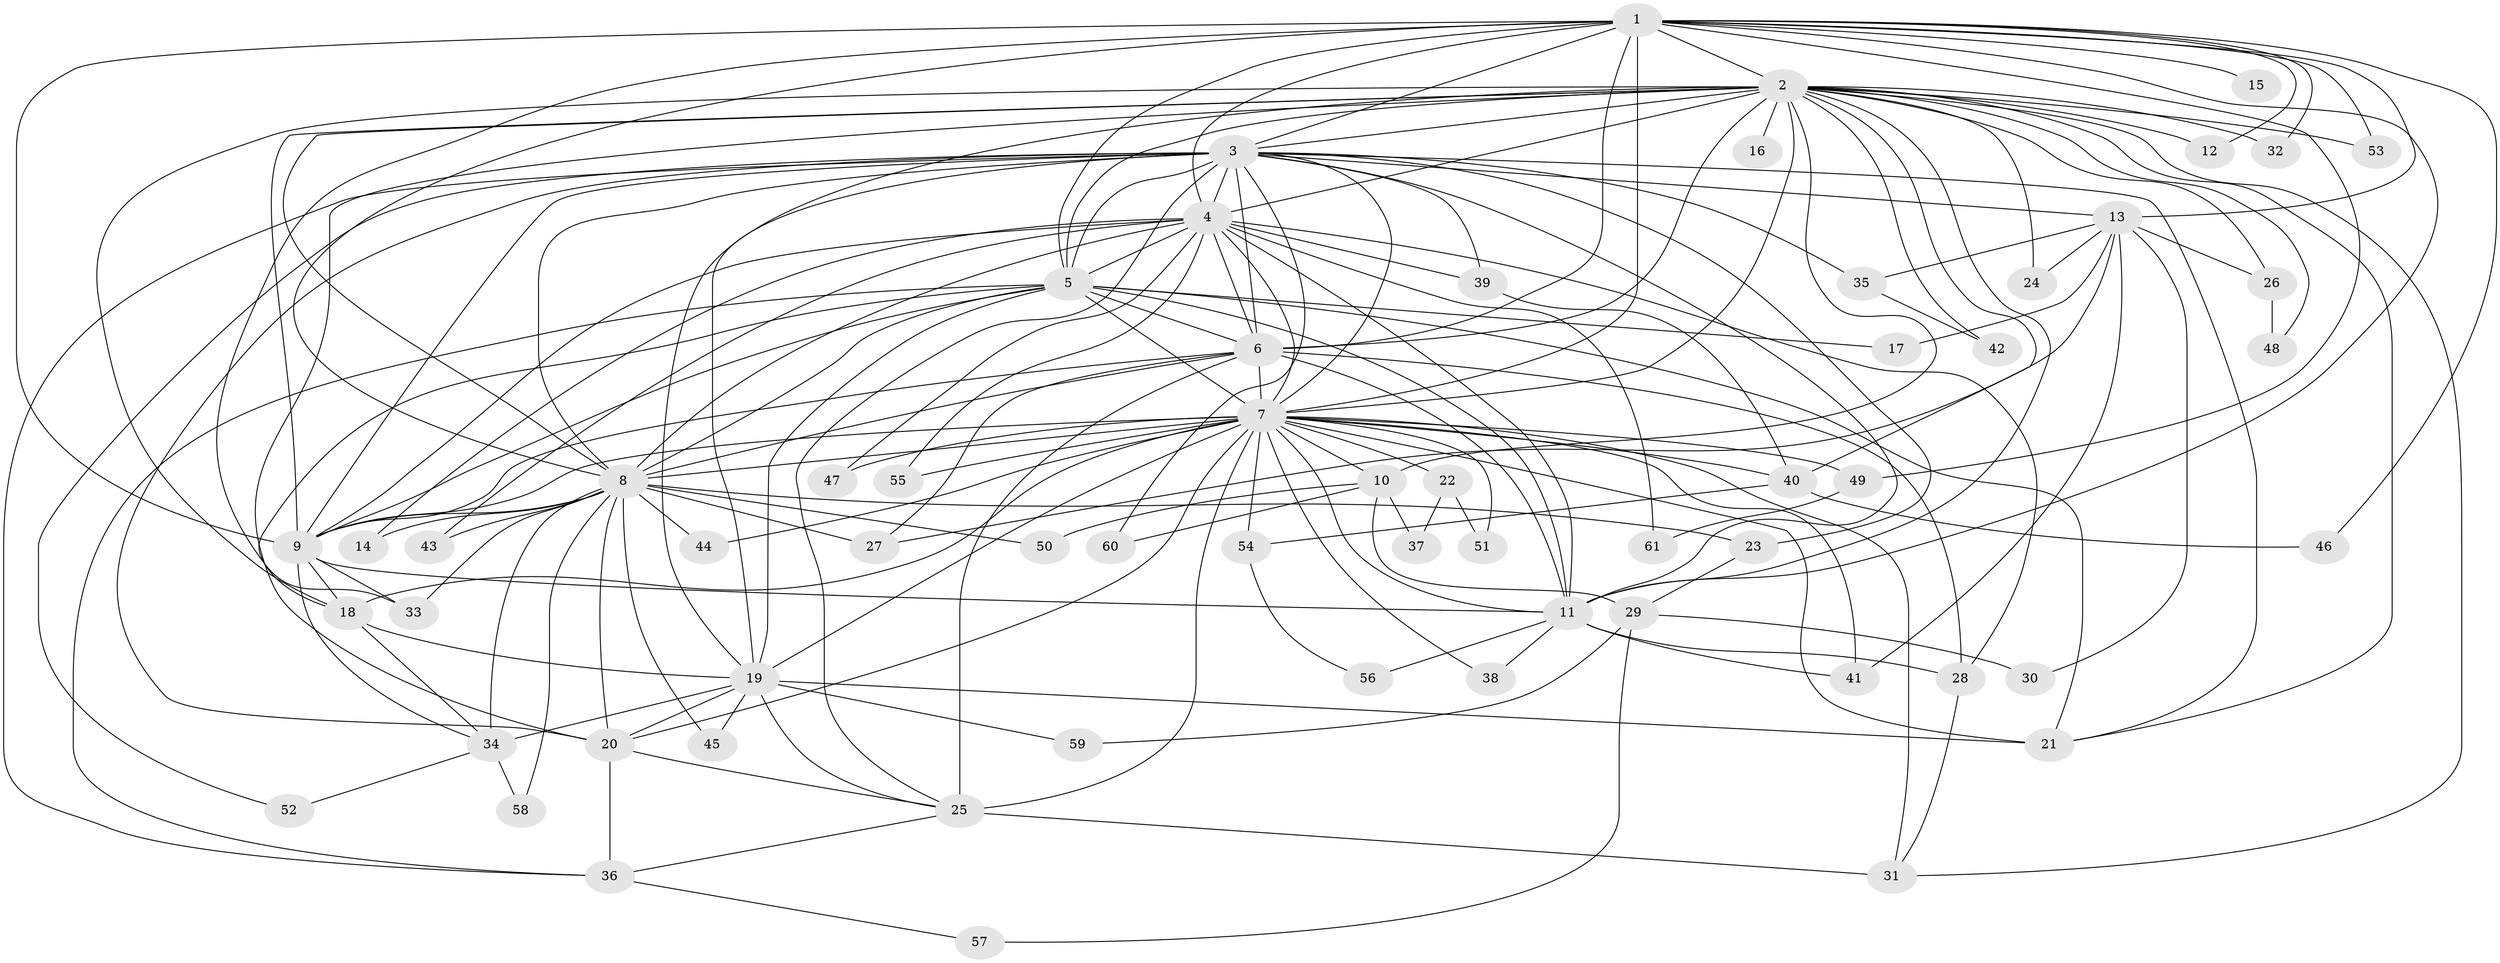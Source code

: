 // original degree distribution, {26: 0.01639344262295082, 29: 0.00819672131147541, 20: 0.00819672131147541, 14: 0.00819672131147541, 18: 0.00819672131147541, 22: 0.00819672131147541, 17: 0.00819672131147541, 23: 0.00819672131147541, 25: 0.00819672131147541, 7: 0.00819672131147541, 5: 0.03278688524590164, 2: 0.5819672131147541, 9: 0.01639344262295082, 16: 0.00819672131147541, 3: 0.1557377049180328, 4: 0.10655737704918032, 6: 0.00819672131147541}
// Generated by graph-tools (version 1.1) at 2025/34/03/09/25 02:34:37]
// undirected, 61 vertices, 168 edges
graph export_dot {
graph [start="1"]
  node [color=gray90,style=filled];
  1;
  2;
  3;
  4;
  5;
  6;
  7;
  8;
  9;
  10;
  11;
  12;
  13;
  14;
  15;
  16;
  17;
  18;
  19;
  20;
  21;
  22;
  23;
  24;
  25;
  26;
  27;
  28;
  29;
  30;
  31;
  32;
  33;
  34;
  35;
  36;
  37;
  38;
  39;
  40;
  41;
  42;
  43;
  44;
  45;
  46;
  47;
  48;
  49;
  50;
  51;
  52;
  53;
  54;
  55;
  56;
  57;
  58;
  59;
  60;
  61;
  1 -- 2 [weight=1.0];
  1 -- 3 [weight=3.0];
  1 -- 4 [weight=2.0];
  1 -- 5 [weight=1.0];
  1 -- 6 [weight=2.0];
  1 -- 7 [weight=4.0];
  1 -- 8 [weight=1.0];
  1 -- 9 [weight=2.0];
  1 -- 11 [weight=1.0];
  1 -- 12 [weight=1.0];
  1 -- 13 [weight=1.0];
  1 -- 15 [weight=1.0];
  1 -- 32 [weight=1.0];
  1 -- 33 [weight=1.0];
  1 -- 46 [weight=1.0];
  1 -- 49 [weight=1.0];
  1 -- 53 [weight=1.0];
  2 -- 3 [weight=2.0];
  2 -- 4 [weight=1.0];
  2 -- 5 [weight=1.0];
  2 -- 6 [weight=2.0];
  2 -- 7 [weight=2.0];
  2 -- 8 [weight=2.0];
  2 -- 9 [weight=1.0];
  2 -- 10 [weight=1.0];
  2 -- 11 [weight=1.0];
  2 -- 12 [weight=1.0];
  2 -- 16 [weight=1.0];
  2 -- 18 [weight=1.0];
  2 -- 19 [weight=1.0];
  2 -- 20 [weight=1.0];
  2 -- 21 [weight=1.0];
  2 -- 24 [weight=1.0];
  2 -- 26 [weight=1.0];
  2 -- 31 [weight=1.0];
  2 -- 32 [weight=1.0];
  2 -- 40 [weight=1.0];
  2 -- 42 [weight=1.0];
  2 -- 48 [weight=1.0];
  2 -- 53 [weight=1.0];
  3 -- 4 [weight=2.0];
  3 -- 5 [weight=2.0];
  3 -- 6 [weight=3.0];
  3 -- 7 [weight=2.0];
  3 -- 8 [weight=3.0];
  3 -- 9 [weight=2.0];
  3 -- 11 [weight=2.0];
  3 -- 13 [weight=1.0];
  3 -- 19 [weight=7.0];
  3 -- 20 [weight=1.0];
  3 -- 21 [weight=1.0];
  3 -- 23 [weight=2.0];
  3 -- 25 [weight=1.0];
  3 -- 35 [weight=1.0];
  3 -- 36 [weight=1.0];
  3 -- 39 [weight=1.0];
  3 -- 52 [weight=1.0];
  3 -- 60 [weight=1.0];
  4 -- 5 [weight=1.0];
  4 -- 6 [weight=1.0];
  4 -- 7 [weight=1.0];
  4 -- 8 [weight=1.0];
  4 -- 9 [weight=1.0];
  4 -- 11 [weight=3.0];
  4 -- 14 [weight=1.0];
  4 -- 28 [weight=1.0];
  4 -- 39 [weight=1.0];
  4 -- 43 [weight=1.0];
  4 -- 47 [weight=1.0];
  4 -- 55 [weight=1.0];
  4 -- 61 [weight=1.0];
  5 -- 6 [weight=2.0];
  5 -- 7 [weight=1.0];
  5 -- 8 [weight=1.0];
  5 -- 9 [weight=1.0];
  5 -- 11 [weight=13.0];
  5 -- 17 [weight=1.0];
  5 -- 18 [weight=1.0];
  5 -- 19 [weight=1.0];
  5 -- 21 [weight=1.0];
  5 -- 36 [weight=1.0];
  6 -- 7 [weight=1.0];
  6 -- 8 [weight=1.0];
  6 -- 9 [weight=1.0];
  6 -- 11 [weight=1.0];
  6 -- 25 [weight=2.0];
  6 -- 27 [weight=2.0];
  6 -- 28 [weight=1.0];
  7 -- 8 [weight=2.0];
  7 -- 9 [weight=10.0];
  7 -- 10 [weight=2.0];
  7 -- 11 [weight=1.0];
  7 -- 18 [weight=1.0];
  7 -- 19 [weight=1.0];
  7 -- 20 [weight=1.0];
  7 -- 21 [weight=2.0];
  7 -- 22 [weight=1.0];
  7 -- 25 [weight=1.0];
  7 -- 31 [weight=1.0];
  7 -- 38 [weight=1.0];
  7 -- 40 [weight=1.0];
  7 -- 41 [weight=1.0];
  7 -- 44 [weight=1.0];
  7 -- 47 [weight=1.0];
  7 -- 49 [weight=1.0];
  7 -- 51 [weight=1.0];
  7 -- 54 [weight=1.0];
  7 -- 55 [weight=1.0];
  8 -- 9 [weight=1.0];
  8 -- 14 [weight=1.0];
  8 -- 20 [weight=1.0];
  8 -- 23 [weight=2.0];
  8 -- 27 [weight=1.0];
  8 -- 33 [weight=1.0];
  8 -- 34 [weight=1.0];
  8 -- 43 [weight=1.0];
  8 -- 44 [weight=1.0];
  8 -- 45 [weight=1.0];
  8 -- 50 [weight=1.0];
  8 -- 58 [weight=1.0];
  9 -- 11 [weight=3.0];
  9 -- 18 [weight=1.0];
  9 -- 33 [weight=1.0];
  9 -- 34 [weight=1.0];
  10 -- 29 [weight=1.0];
  10 -- 37 [weight=1.0];
  10 -- 50 [weight=1.0];
  10 -- 60 [weight=1.0];
  11 -- 28 [weight=1.0];
  11 -- 38 [weight=1.0];
  11 -- 41 [weight=1.0];
  11 -- 56 [weight=1.0];
  13 -- 17 [weight=1.0];
  13 -- 24 [weight=1.0];
  13 -- 26 [weight=1.0];
  13 -- 27 [weight=1.0];
  13 -- 30 [weight=1.0];
  13 -- 35 [weight=1.0];
  13 -- 41 [weight=1.0];
  18 -- 19 [weight=1.0];
  18 -- 34 [weight=1.0];
  19 -- 20 [weight=1.0];
  19 -- 21 [weight=1.0];
  19 -- 25 [weight=2.0];
  19 -- 34 [weight=1.0];
  19 -- 45 [weight=1.0];
  19 -- 59 [weight=1.0];
  20 -- 25 [weight=1.0];
  20 -- 36 [weight=1.0];
  22 -- 37 [weight=1.0];
  22 -- 51 [weight=1.0];
  23 -- 29 [weight=1.0];
  25 -- 31 [weight=3.0];
  25 -- 36 [weight=1.0];
  26 -- 48 [weight=1.0];
  28 -- 31 [weight=1.0];
  29 -- 30 [weight=1.0];
  29 -- 57 [weight=1.0];
  29 -- 59 [weight=1.0];
  34 -- 52 [weight=1.0];
  34 -- 58 [weight=1.0];
  35 -- 42 [weight=1.0];
  36 -- 57 [weight=1.0];
  39 -- 40 [weight=1.0];
  40 -- 46 [weight=1.0];
  40 -- 54 [weight=1.0];
  49 -- 61 [weight=1.0];
  54 -- 56 [weight=1.0];
}
